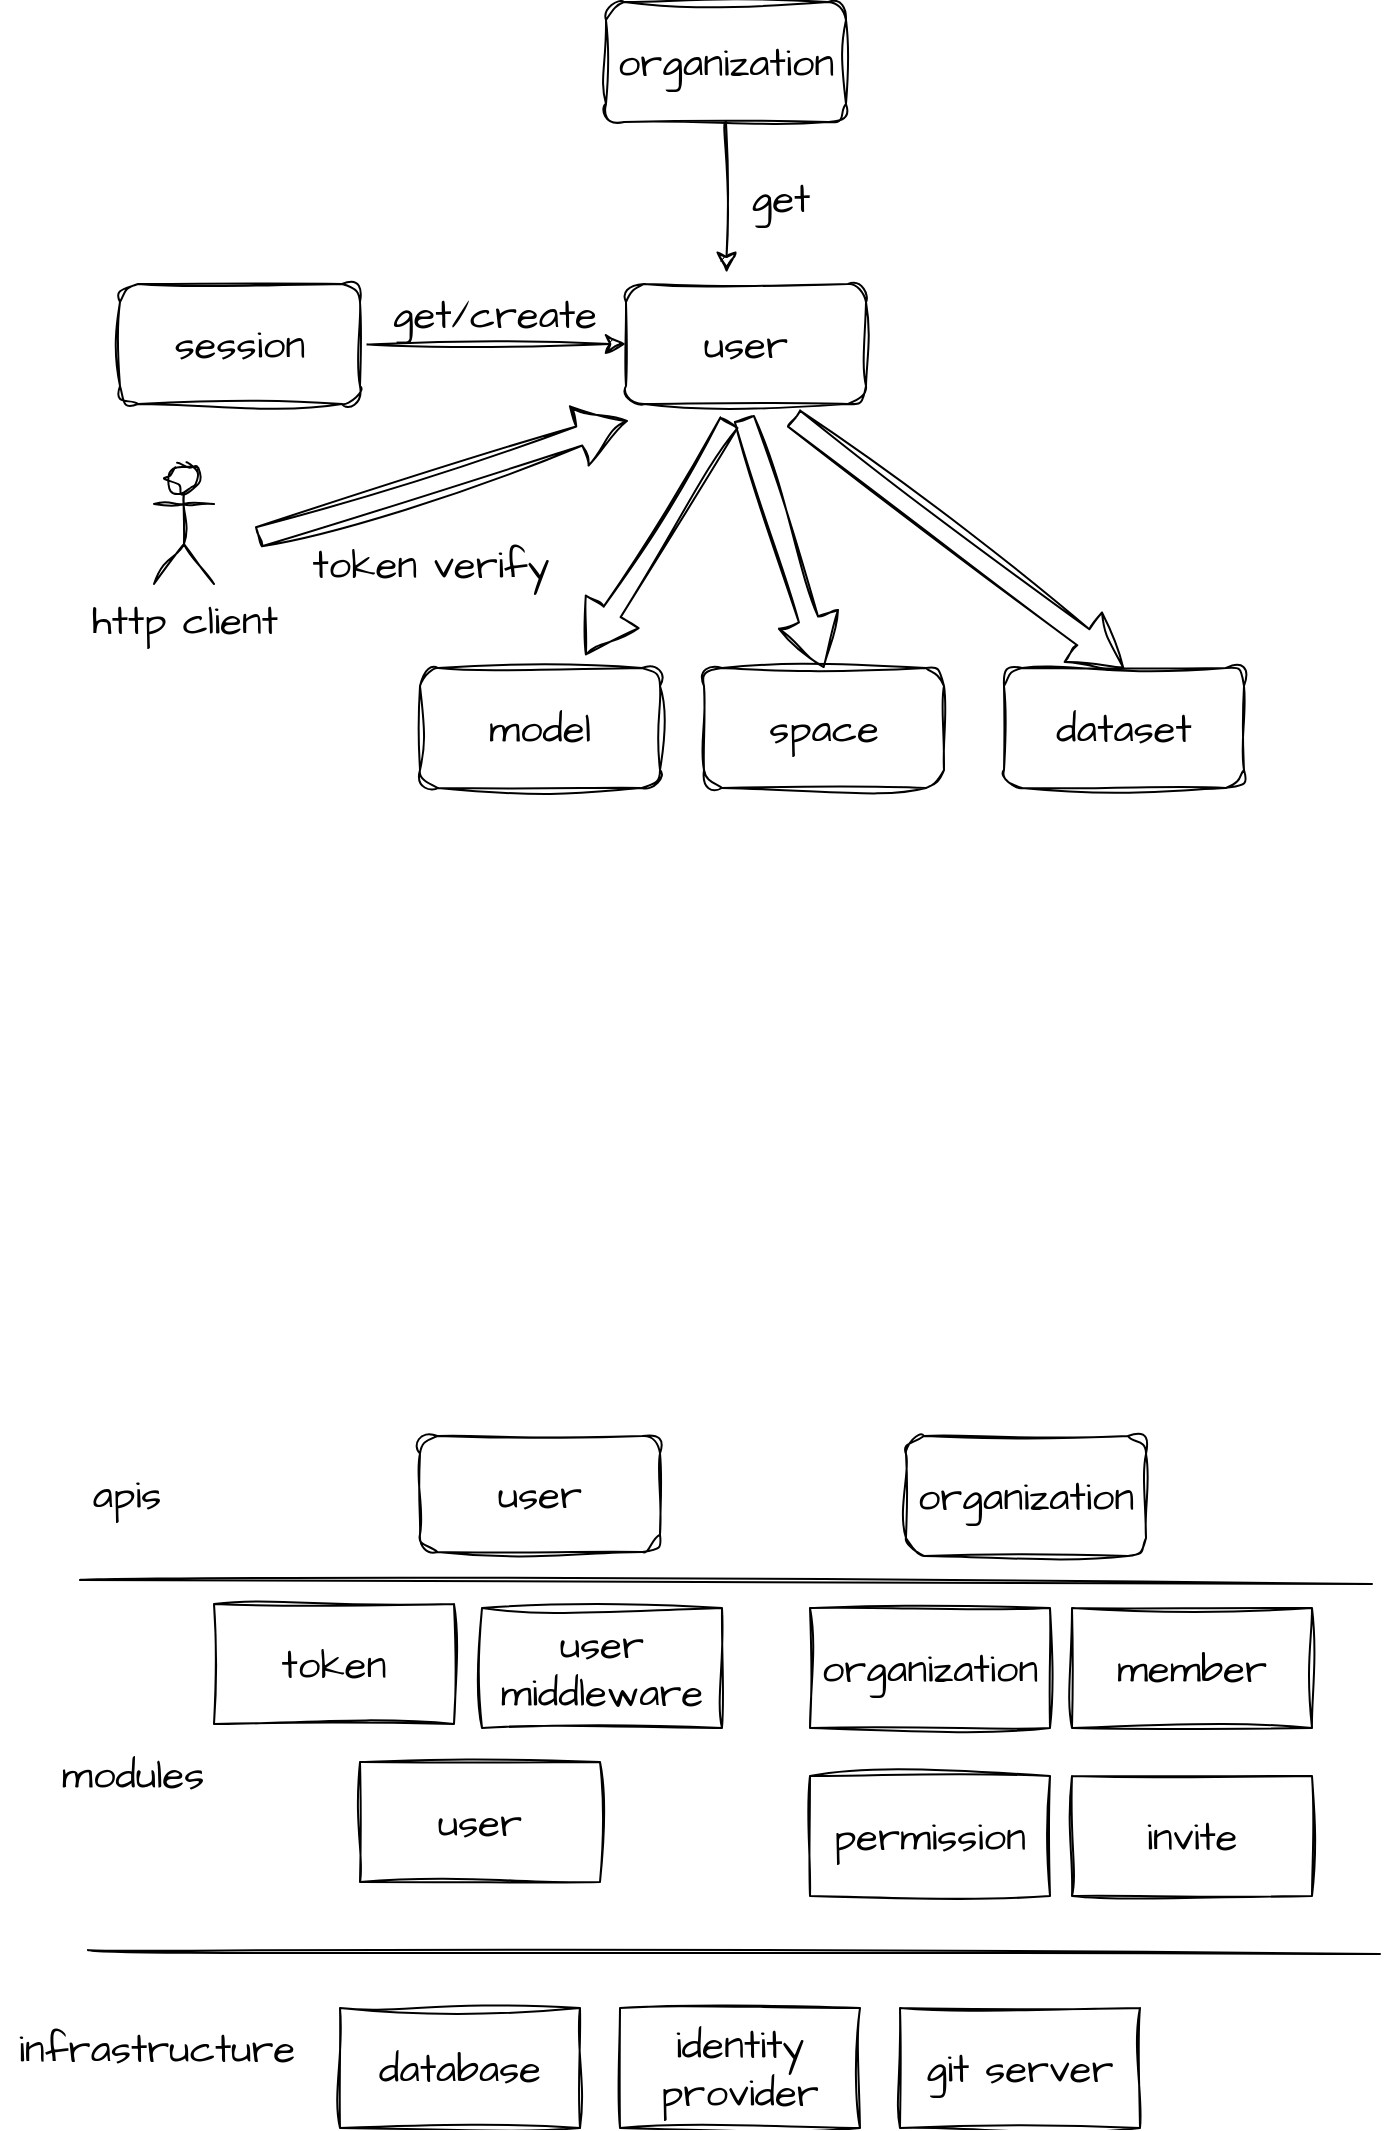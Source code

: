 <mxfile version="23.1.2" type="github">
  <diagram name="第 1 页" id="P5VrA6vz167heK5x6usT">
    <mxGraphModel dx="1205" dy="575" grid="0" gridSize="10" guides="1" tooltips="1" connect="1" arrows="1" fold="1" page="0" pageScale="1" pageWidth="827" pageHeight="1169" math="0" shadow="0">
      <root>
        <mxCell id="0" />
        <mxCell id="1" parent="0" />
        <mxCell id="94UgcNjxxHoQXgSa3JWe-1" value="user" style="rounded=1;whiteSpace=wrap;html=1;sketch=1;hachureGap=4;jiggle=2;curveFitting=1;fontFamily=Architects Daughter;fontSource=https%3A%2F%2Ffonts.googleapis.com%2Fcss%3Ffamily%3DArchitects%2BDaughter;fontSize=20;" vertex="1" parent="1">
          <mxGeometry x="119" y="160" width="120" height="60" as="geometry" />
        </mxCell>
        <mxCell id="94UgcNjxxHoQXgSa3JWe-3" style="edgeStyle=none;curved=1;rounded=0;sketch=1;hachureGap=4;jiggle=2;curveFitting=1;orthogonalLoop=1;jettySize=auto;html=1;entryX=0;entryY=0.5;entryDx=0;entryDy=0;fontFamily=Architects Daughter;fontSource=https%3A%2F%2Ffonts.googleapis.com%2Fcss%3Ffamily%3DArchitects%2BDaughter;fontSize=16;startSize=8;endSize=8;" edge="1" parent="1" source="94UgcNjxxHoQXgSa3JWe-2" target="94UgcNjxxHoQXgSa3JWe-1">
          <mxGeometry relative="1" as="geometry" />
        </mxCell>
        <mxCell id="94UgcNjxxHoQXgSa3JWe-2" value="session" style="rounded=1;whiteSpace=wrap;html=1;sketch=1;hachureGap=4;jiggle=2;curveFitting=1;fontFamily=Architects Daughter;fontSource=https%3A%2F%2Ffonts.googleapis.com%2Fcss%3Ffamily%3DArchitects%2BDaughter;fontSize=20;" vertex="1" parent="1">
          <mxGeometry x="-134" y="160" width="120" height="60" as="geometry" />
        </mxCell>
        <mxCell id="94UgcNjxxHoQXgSa3JWe-4" value="get/create" style="text;html=1;align=center;verticalAlign=middle;resizable=0;points=[];autosize=1;strokeColor=none;fillColor=none;fontFamily=Architects Daughter;fontSource=https%3A%2F%2Ffonts.googleapis.com%2Fcss%3Ffamily%3DArchitects%2BDaughter;fontSize=20;" vertex="1" parent="1">
          <mxGeometry x="-7" y="157" width="120" height="36" as="geometry" />
        </mxCell>
        <mxCell id="94UgcNjxxHoQXgSa3JWe-7" value="" style="shape=flexArrow;endArrow=classic;html=1;rounded=0;sketch=1;hachureGap=4;jiggle=2;curveFitting=1;fontFamily=Architects Daughter;fontSource=https%3A%2F%2Ffonts.googleapis.com%2Fcss%3Ffamily%3DArchitects%2BDaughter;fontSize=16;curved=1;startSize=8;endSize=8;entryX=0.008;entryY=1.139;entryDx=0;entryDy=0;entryPerimeter=0;" edge="1" parent="1" target="94UgcNjxxHoQXgSa3JWe-1">
          <mxGeometry width="50" height="50" relative="1" as="geometry">
            <mxPoint x="-65" y="286.5" as="sourcePoint" />
            <mxPoint x="103" y="286.5" as="targetPoint" />
          </mxGeometry>
        </mxCell>
        <mxCell id="94UgcNjxxHoQXgSa3JWe-8" value="token verify" style="text;html=1;align=center;verticalAlign=middle;resizable=0;points=[];autosize=1;strokeColor=none;fillColor=none;fontFamily=Architects Daughter;fontSource=https%3A%2F%2Ffonts.googleapis.com%2Fcss%3Ffamily%3DArchitects%2BDaughter;fontSize=20;" vertex="1" parent="1">
          <mxGeometry x="-48" y="282" width="137" height="36" as="geometry" />
        </mxCell>
        <mxCell id="94UgcNjxxHoQXgSa3JWe-9" value="http client" style="shape=umlActor;verticalLabelPosition=bottom;verticalAlign=top;html=1;outlineConnect=0;sketch=1;hachureGap=4;jiggle=2;curveFitting=1;fontFamily=Architects Daughter;fontSource=https%3A%2F%2Ffonts.googleapis.com%2Fcss%3Ffamily%3DArchitects%2BDaughter;fontSize=20;" vertex="1" parent="1">
          <mxGeometry x="-117" y="250" width="30" height="60" as="geometry" />
        </mxCell>
        <mxCell id="94UgcNjxxHoQXgSa3JWe-10" value="" style="shape=flexArrow;endArrow=classic;html=1;rounded=0;sketch=1;hachureGap=4;jiggle=2;curveFitting=1;fontFamily=Architects Daughter;fontSource=https%3A%2F%2Ffonts.googleapis.com%2Fcss%3Ffamily%3DArchitects%2BDaughter;fontSize=16;curved=1;startSize=8;endSize=8;exitX=0.431;exitY=1.15;exitDx=0;exitDy=0;exitPerimeter=0;entryX=0.689;entryY=-0.106;entryDx=0;entryDy=0;entryPerimeter=0;" edge="1" parent="1" source="94UgcNjxxHoQXgSa3JWe-1" target="94UgcNjxxHoQXgSa3JWe-11">
          <mxGeometry width="50" height="50" relative="1" as="geometry">
            <mxPoint x="156" y="313" as="sourcePoint" />
            <mxPoint x="175" y="321" as="targetPoint" />
          </mxGeometry>
        </mxCell>
        <mxCell id="94UgcNjxxHoQXgSa3JWe-11" value="model" style="rounded=1;whiteSpace=wrap;html=1;sketch=1;hachureGap=4;jiggle=2;curveFitting=1;fontFamily=Architects Daughter;fontSource=https%3A%2F%2Ffonts.googleapis.com%2Fcss%3Ffamily%3DArchitects%2BDaughter;fontSize=20;" vertex="1" parent="1">
          <mxGeometry x="16" y="352" width="120" height="60" as="geometry" />
        </mxCell>
        <mxCell id="94UgcNjxxHoQXgSa3JWe-12" value="space" style="rounded=1;whiteSpace=wrap;html=1;sketch=1;hachureGap=4;jiggle=2;curveFitting=1;fontFamily=Architects Daughter;fontSource=https%3A%2F%2Ffonts.googleapis.com%2Fcss%3Ffamily%3DArchitects%2BDaughter;fontSize=20;" vertex="1" parent="1">
          <mxGeometry x="158" y="352" width="120" height="60" as="geometry" />
        </mxCell>
        <mxCell id="94UgcNjxxHoQXgSa3JWe-13" value="dataset" style="rounded=1;whiteSpace=wrap;html=1;sketch=1;hachureGap=4;jiggle=2;curveFitting=1;fontFamily=Architects Daughter;fontSource=https%3A%2F%2Ffonts.googleapis.com%2Fcss%3Ffamily%3DArchitects%2BDaughter;fontSize=20;" vertex="1" parent="1">
          <mxGeometry x="308" y="352" width="120" height="60" as="geometry" />
        </mxCell>
        <mxCell id="94UgcNjxxHoQXgSa3JWe-14" value="" style="shape=flexArrow;endArrow=classic;html=1;rounded=0;sketch=1;hachureGap=4;jiggle=2;curveFitting=1;fontFamily=Architects Daughter;fontSource=https%3A%2F%2Ffonts.googleapis.com%2Fcss%3Ffamily%3DArchitects%2BDaughter;fontSize=16;curved=1;startSize=8;endSize=8;exitX=0.492;exitY=1.117;exitDx=0;exitDy=0;exitPerimeter=0;entryX=0.5;entryY=0;entryDx=0;entryDy=0;" edge="1" parent="1" source="94UgcNjxxHoQXgSa3JWe-1" target="94UgcNjxxHoQXgSa3JWe-12">
          <mxGeometry width="50" height="50" relative="1" as="geometry">
            <mxPoint x="181" y="239" as="sourcePoint" />
            <mxPoint x="109" y="356" as="targetPoint" />
          </mxGeometry>
        </mxCell>
        <mxCell id="94UgcNjxxHoQXgSa3JWe-15" value="" style="shape=flexArrow;endArrow=classic;html=1;rounded=0;sketch=1;hachureGap=4;jiggle=2;curveFitting=1;fontFamily=Architects Daughter;fontSource=https%3A%2F%2Ffonts.googleapis.com%2Fcss%3Ffamily%3DArchitects%2BDaughter;fontSize=16;curved=1;startSize=8;endSize=8;exitX=0.697;exitY=1.117;exitDx=0;exitDy=0;exitPerimeter=0;entryX=0.5;entryY=0;entryDx=0;entryDy=0;" edge="1" parent="1" source="94UgcNjxxHoQXgSa3JWe-1" target="94UgcNjxxHoQXgSa3JWe-13">
          <mxGeometry width="50" height="50" relative="1" as="geometry">
            <mxPoint x="188" y="237" as="sourcePoint" />
            <mxPoint x="228" y="362" as="targetPoint" />
          </mxGeometry>
        </mxCell>
        <mxCell id="94UgcNjxxHoQXgSa3JWe-18" value="organization" style="rounded=1;whiteSpace=wrap;html=1;sketch=1;hachureGap=4;jiggle=2;curveFitting=1;fontFamily=Architects Daughter;fontSource=https%3A%2F%2Ffonts.googleapis.com%2Fcss%3Ffamily%3DArchitects%2BDaughter;fontSize=20;" vertex="1" parent="1">
          <mxGeometry x="109" y="19" width="120" height="60" as="geometry" />
        </mxCell>
        <mxCell id="94UgcNjxxHoQXgSa3JWe-19" style="edgeStyle=none;curved=1;rounded=0;sketch=1;hachureGap=4;jiggle=2;curveFitting=1;orthogonalLoop=1;jettySize=auto;html=1;entryX=0.419;entryY=-0.094;entryDx=0;entryDy=0;entryPerimeter=0;fontFamily=Architects Daughter;fontSource=https%3A%2F%2Ffonts.googleapis.com%2Fcss%3Ffamily%3DArchitects%2BDaughter;fontSize=16;startSize=8;endSize=8;" edge="1" parent="1" source="94UgcNjxxHoQXgSa3JWe-18" target="94UgcNjxxHoQXgSa3JWe-1">
          <mxGeometry relative="1" as="geometry" />
        </mxCell>
        <mxCell id="94UgcNjxxHoQXgSa3JWe-20" value="get" style="text;html=1;align=center;verticalAlign=middle;resizable=0;points=[];autosize=1;strokeColor=none;fillColor=none;fontFamily=Architects Daughter;fontSource=https%3A%2F%2Ffonts.googleapis.com%2Fcss%3Ffamily%3DArchitects%2BDaughter;fontSize=20;" vertex="1" parent="1">
          <mxGeometry x="172" y="99" width="47" height="36" as="geometry" />
        </mxCell>
        <mxCell id="94UgcNjxxHoQXgSa3JWe-21" value="user" style="rounded=1;whiteSpace=wrap;html=1;sketch=1;hachureGap=4;jiggle=2;curveFitting=1;fontFamily=Architects Daughter;fontSource=https%3A%2F%2Ffonts.googleapis.com%2Fcss%3Ffamily%3DArchitects%2BDaughter;fontSize=20;" vertex="1" parent="1">
          <mxGeometry x="16" y="736" width="120" height="58" as="geometry" />
        </mxCell>
        <mxCell id="94UgcNjxxHoQXgSa3JWe-22" value="organization" style="rounded=1;whiteSpace=wrap;html=1;sketch=1;hachureGap=4;jiggle=2;curveFitting=1;fontFamily=Architects Daughter;fontSource=https%3A%2F%2Ffonts.googleapis.com%2Fcss%3Ffamily%3DArchitects%2BDaughter;fontSize=20;" vertex="1" parent="1">
          <mxGeometry x="259" y="736" width="120" height="60" as="geometry" />
        </mxCell>
        <mxCell id="94UgcNjxxHoQXgSa3JWe-26" value="token" style="rounded=0;whiteSpace=wrap;html=1;sketch=1;hachureGap=4;jiggle=2;curveFitting=1;fontFamily=Architects Daughter;fontSource=https%3A%2F%2Ffonts.googleapis.com%2Fcss%3Ffamily%3DArchitects%2BDaughter;fontSize=20;" vertex="1" parent="1">
          <mxGeometry x="-87" y="820" width="120" height="60" as="geometry" />
        </mxCell>
        <mxCell id="94UgcNjxxHoQXgSa3JWe-27" value="user middleware" style="rounded=0;whiteSpace=wrap;html=1;sketch=1;hachureGap=4;jiggle=2;curveFitting=1;fontFamily=Architects Daughter;fontSource=https%3A%2F%2Ffonts.googleapis.com%2Fcss%3Ffamily%3DArchitects%2BDaughter;fontSize=20;" vertex="1" parent="1">
          <mxGeometry x="47" y="822" width="120" height="60" as="geometry" />
        </mxCell>
        <mxCell id="94UgcNjxxHoQXgSa3JWe-28" value="user" style="rounded=0;whiteSpace=wrap;html=1;sketch=1;hachureGap=4;jiggle=2;curveFitting=1;fontFamily=Architects Daughter;fontSource=https%3A%2F%2Ffonts.googleapis.com%2Fcss%3Ffamily%3DArchitects%2BDaughter;fontSize=20;" vertex="1" parent="1">
          <mxGeometry x="-14" y="899" width="120" height="60" as="geometry" />
        </mxCell>
        <mxCell id="94UgcNjxxHoQXgSa3JWe-29" value="organization" style="rounded=0;whiteSpace=wrap;html=1;sketch=1;hachureGap=4;jiggle=2;curveFitting=1;fontFamily=Architects Daughter;fontSource=https%3A%2F%2Ffonts.googleapis.com%2Fcss%3Ffamily%3DArchitects%2BDaughter;fontSize=20;" vertex="1" parent="1">
          <mxGeometry x="211" y="822" width="120" height="60" as="geometry" />
        </mxCell>
        <mxCell id="94UgcNjxxHoQXgSa3JWe-30" value="member" style="rounded=0;whiteSpace=wrap;html=1;sketch=1;hachureGap=4;jiggle=2;curveFitting=1;fontFamily=Architects Daughter;fontSource=https%3A%2F%2Ffonts.googleapis.com%2Fcss%3Ffamily%3DArchitects%2BDaughter;fontSize=20;" vertex="1" parent="1">
          <mxGeometry x="342" y="822" width="120" height="60" as="geometry" />
        </mxCell>
        <mxCell id="94UgcNjxxHoQXgSa3JWe-31" value="invite" style="rounded=0;whiteSpace=wrap;html=1;sketch=1;hachureGap=4;jiggle=2;curveFitting=1;fontFamily=Architects Daughter;fontSource=https%3A%2F%2Ffonts.googleapis.com%2Fcss%3Ffamily%3DArchitects%2BDaughter;fontSize=20;" vertex="1" parent="1">
          <mxGeometry x="342" y="906" width="120" height="60" as="geometry" />
        </mxCell>
        <mxCell id="94UgcNjxxHoQXgSa3JWe-32" value="permission" style="rounded=0;whiteSpace=wrap;html=1;sketch=1;hachureGap=4;jiggle=2;curveFitting=1;fontFamily=Architects Daughter;fontSource=https%3A%2F%2Ffonts.googleapis.com%2Fcss%3Ffamily%3DArchitects%2BDaughter;fontSize=20;" vertex="1" parent="1">
          <mxGeometry x="211" y="906" width="120" height="60" as="geometry" />
        </mxCell>
        <mxCell id="94UgcNjxxHoQXgSa3JWe-33" value="database" style="rounded=0;whiteSpace=wrap;html=1;sketch=1;hachureGap=4;jiggle=2;curveFitting=1;fontFamily=Architects Daughter;fontSource=https%3A%2F%2Ffonts.googleapis.com%2Fcss%3Ffamily%3DArchitects%2BDaughter;fontSize=20;" vertex="1" parent="1">
          <mxGeometry x="-24" y="1022" width="120" height="60" as="geometry" />
        </mxCell>
        <mxCell id="94UgcNjxxHoQXgSa3JWe-35" value="identity provider" style="rounded=0;whiteSpace=wrap;html=1;sketch=1;hachureGap=4;jiggle=2;curveFitting=1;fontFamily=Architects Daughter;fontSource=https%3A%2F%2Ffonts.googleapis.com%2Fcss%3Ffamily%3DArchitects%2BDaughter;fontSize=20;" vertex="1" parent="1">
          <mxGeometry x="116" y="1022" width="120" height="60" as="geometry" />
        </mxCell>
        <mxCell id="94UgcNjxxHoQXgSa3JWe-47" value="git server" style="rounded=0;whiteSpace=wrap;html=1;sketch=1;hachureGap=4;jiggle=2;curveFitting=1;fontFamily=Architects Daughter;fontSource=https%3A%2F%2Ffonts.googleapis.com%2Fcss%3Ffamily%3DArchitects%2BDaughter;fontSize=20;" vertex="1" parent="1">
          <mxGeometry x="256" y="1022" width="120" height="60" as="geometry" />
        </mxCell>
        <mxCell id="94UgcNjxxHoQXgSa3JWe-56" value="" style="endArrow=none;html=1;rounded=0;sketch=1;hachureGap=4;jiggle=2;curveFitting=1;fontFamily=Architects Daughter;fontSource=https%3A%2F%2Ffonts.googleapis.com%2Fcss%3Ffamily%3DArchitects%2BDaughter;fontSize=16;curved=1;startSize=8;endSize=8;" edge="1" parent="1">
          <mxGeometry width="50" height="50" relative="1" as="geometry">
            <mxPoint x="-154" y="808" as="sourcePoint" />
            <mxPoint x="492" y="810" as="targetPoint" />
          </mxGeometry>
        </mxCell>
        <mxCell id="94UgcNjxxHoQXgSa3JWe-57" value="" style="endArrow=none;html=1;rounded=0;sketch=1;hachureGap=4;jiggle=2;curveFitting=1;fontFamily=Architects Daughter;fontSource=https%3A%2F%2Ffonts.googleapis.com%2Fcss%3Ffamily%3DArchitects%2BDaughter;fontSize=16;curved=1;startSize=8;endSize=8;" edge="1" parent="1">
          <mxGeometry width="50" height="50" relative="1" as="geometry">
            <mxPoint x="-150" y="993" as="sourcePoint" />
            <mxPoint x="496" y="995" as="targetPoint" />
          </mxGeometry>
        </mxCell>
        <mxCell id="94UgcNjxxHoQXgSa3JWe-58" value="infrastructure" style="text;html=1;align=center;verticalAlign=middle;resizable=0;points=[];autosize=1;strokeColor=none;fillColor=none;fontFamily=Architects Daughter;fontSource=https%3A%2F%2Ffonts.googleapis.com%2Fcss%3Ffamily%3DArchitects%2BDaughter;fontSize=20;" vertex="1" parent="1">
          <mxGeometry x="-194" y="1024" width="156" height="36" as="geometry" />
        </mxCell>
        <mxCell id="94UgcNjxxHoQXgSa3JWe-59" value="modules" style="text;html=1;align=center;verticalAlign=middle;resizable=0;points=[];autosize=1;strokeColor=none;fillColor=none;fontFamily=Architects Daughter;fontSource=https%3A%2F%2Ffonts.googleapis.com%2Fcss%3Ffamily%3DArchitects%2BDaughter;fontSize=20;" vertex="1" parent="1">
          <mxGeometry x="-173" y="887" width="89" height="36" as="geometry" />
        </mxCell>
        <mxCell id="94UgcNjxxHoQXgSa3JWe-60" value="apis" style="text;html=1;align=center;verticalAlign=middle;resizable=0;points=[];autosize=1;strokeColor=none;fillColor=none;fontFamily=Architects Daughter;fontSource=https%3A%2F%2Ffonts.googleapis.com%2Fcss%3Ffamily%3DArchitects%2BDaughter;fontSize=20;" vertex="1" parent="1">
          <mxGeometry x="-157" y="747" width="52" height="36" as="geometry" />
        </mxCell>
      </root>
    </mxGraphModel>
  </diagram>
</mxfile>
